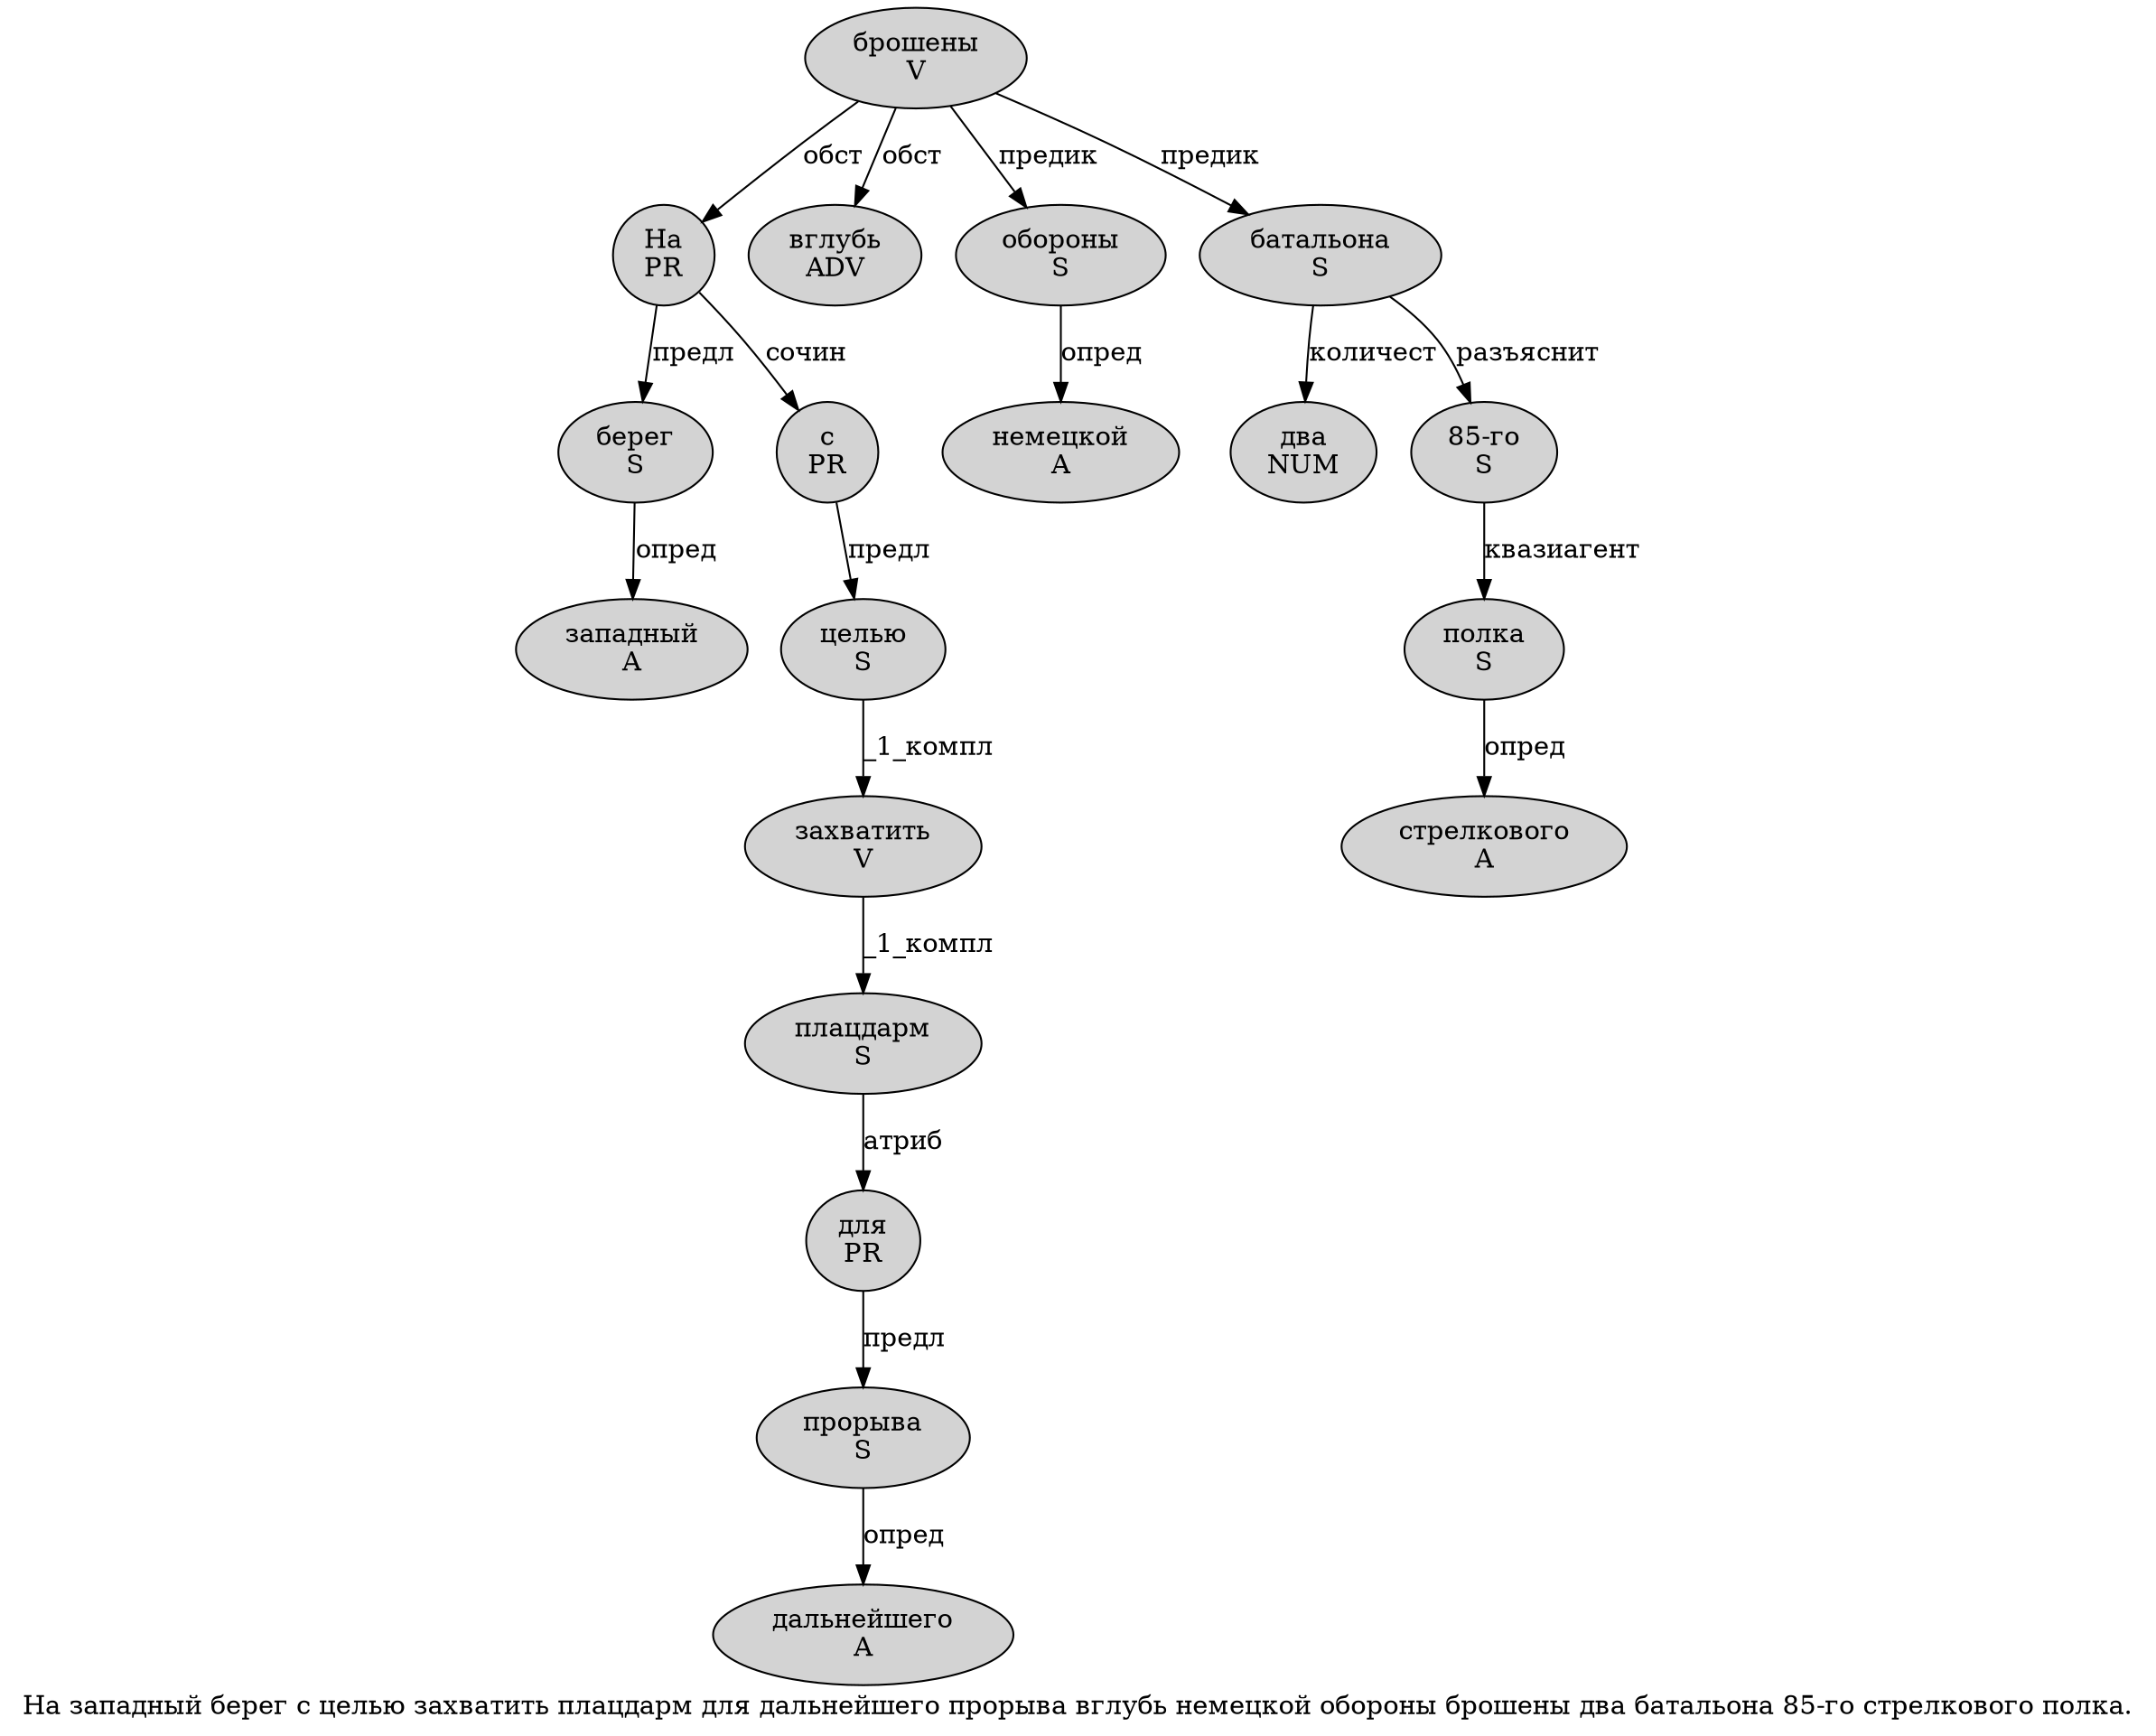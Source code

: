 digraph SENTENCE_440 {
	graph [label="На западный берег с целью захватить плацдарм для дальнейшего прорыва вглубь немецкой обороны брошены два батальона 85-го стрелкового полка."]
	node [style=filled]
		0 [label="На
PR" color="" fillcolor=lightgray penwidth=1 shape=ellipse]
		1 [label="западный
A" color="" fillcolor=lightgray penwidth=1 shape=ellipse]
		2 [label="берег
S" color="" fillcolor=lightgray penwidth=1 shape=ellipse]
		3 [label="с
PR" color="" fillcolor=lightgray penwidth=1 shape=ellipse]
		4 [label="целью
S" color="" fillcolor=lightgray penwidth=1 shape=ellipse]
		5 [label="захватить
V" color="" fillcolor=lightgray penwidth=1 shape=ellipse]
		6 [label="плацдарм
S" color="" fillcolor=lightgray penwidth=1 shape=ellipse]
		7 [label="для
PR" color="" fillcolor=lightgray penwidth=1 shape=ellipse]
		8 [label="дальнейшего
A" color="" fillcolor=lightgray penwidth=1 shape=ellipse]
		9 [label="прорыва
S" color="" fillcolor=lightgray penwidth=1 shape=ellipse]
		10 [label="вглубь
ADV" color="" fillcolor=lightgray penwidth=1 shape=ellipse]
		11 [label="немецкой
A" color="" fillcolor=lightgray penwidth=1 shape=ellipse]
		12 [label="обороны
S" color="" fillcolor=lightgray penwidth=1 shape=ellipse]
		13 [label="брошены
V" color="" fillcolor=lightgray penwidth=1 shape=ellipse]
		14 [label="два
NUM" color="" fillcolor=lightgray penwidth=1 shape=ellipse]
		15 [label="батальона
S" color="" fillcolor=lightgray penwidth=1 shape=ellipse]
		16 [label="85-го
S" color="" fillcolor=lightgray penwidth=1 shape=ellipse]
		17 [label="стрелкового
A" color="" fillcolor=lightgray penwidth=1 shape=ellipse]
		18 [label="полка
S" color="" fillcolor=lightgray penwidth=1 shape=ellipse]
			2 -> 1 [label="опред"]
			5 -> 6 [label="_1_компл"]
			9 -> 8 [label="опред"]
			15 -> 14 [label="количест"]
			15 -> 16 [label="разъяснит"]
			7 -> 9 [label="предл"]
			18 -> 17 [label="опред"]
			4 -> 5 [label="_1_компл"]
			6 -> 7 [label="атриб"]
			13 -> 0 [label="обст"]
			13 -> 10 [label="обст"]
			13 -> 12 [label="предик"]
			13 -> 15 [label="предик"]
			0 -> 2 [label="предл"]
			0 -> 3 [label="сочин"]
			12 -> 11 [label="опред"]
			3 -> 4 [label="предл"]
			16 -> 18 [label="квазиагент"]
}